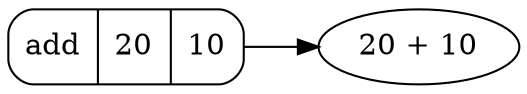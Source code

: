 digraph G {
  compound=true
  rankdir = LR
  fn [ label = "{add | 20 | 10}", shape = Mrecord ]

  exp [ label = "20 + 10"]

  fn -> exp [lhead = cluster_A]

}
